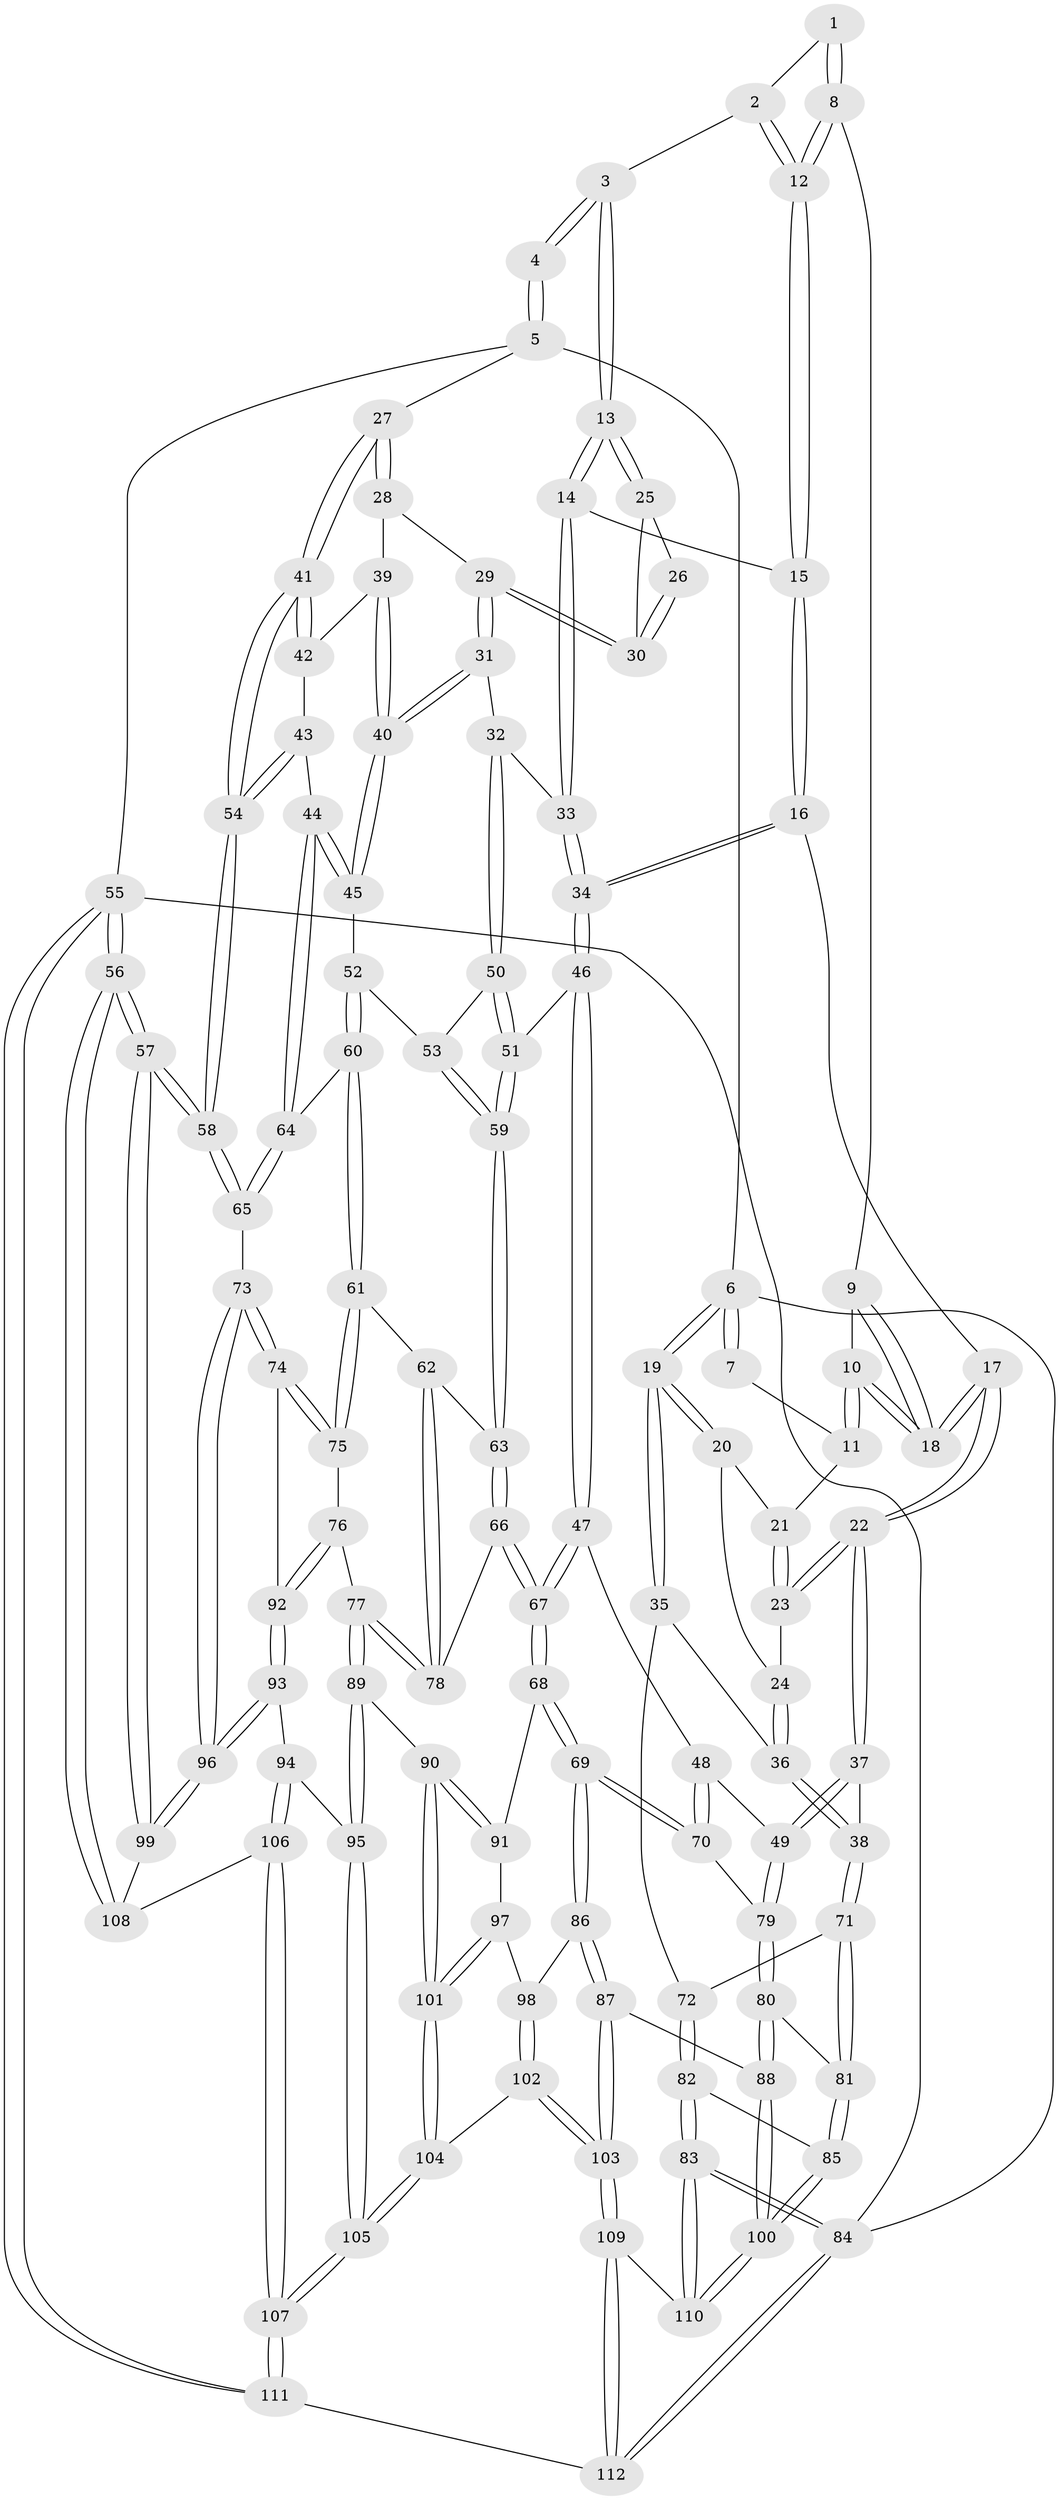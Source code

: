 // Generated by graph-tools (version 1.1) at 2025/38/03/09/25 02:38:34]
// undirected, 112 vertices, 277 edges
graph export_dot {
graph [start="1"]
  node [color=gray90,style=filled];
  1 [pos="+0.41377702126421373+0"];
  2 [pos="+0.5730619229215254+0"];
  3 [pos="+0.627507709463053+0"];
  4 [pos="+1+0"];
  5 [pos="+1+0"];
  6 [pos="+0+0"];
  7 [pos="+0.2223223108017171+0"];
  8 [pos="+0.40764552324300374+0"];
  9 [pos="+0.38324877184973105+0.032254501790887825"];
  10 [pos="+0.2565689681314219+0.07517047375856568"];
  11 [pos="+0.2077248403646554+0.028776927108990914"];
  12 [pos="+0.492971769472022+0.13575142884141367"];
  13 [pos="+0.6270768171986032+0.14786182830429692"];
  14 [pos="+0.6251480763018785+0.14931991691275753"];
  15 [pos="+0.5023776862104538+0.15898043428210934"];
  16 [pos="+0.40845312444148185+0.23918123756080498"];
  17 [pos="+0.336923067820903+0.24252674824530962"];
  18 [pos="+0.3281553741012329+0.19931757364749755"];
  19 [pos="+0+0"];
  20 [pos="+0.09501266030613943+0.08952899754764586"];
  21 [pos="+0.1942511715933641+0.04319050919552635"];
  22 [pos="+0.311511451855153+0.2631166224748965"];
  23 [pos="+0.17302220382110564+0.21400426645868303"];
  24 [pos="+0.06556712618843284+0.22050849565071884"];
  25 [pos="+0.659052466799283+0.15159589289469114"];
  26 [pos="+1+0"];
  27 [pos="+1+0"];
  28 [pos="+0.8940535196422758+0.24888384652485918"];
  29 [pos="+0.7588878093128416+0.18862992412178423"];
  30 [pos="+0.7576017244132971+0.18695641237212535"];
  31 [pos="+0.7399362588896771+0.31142385752581037"];
  32 [pos="+0.6625224008884412+0.3405576237827203"];
  33 [pos="+0.6230171831743622+0.25946049433005275"];
  34 [pos="+0.49582854075555327+0.3382887967014641"];
  35 [pos="+0+0.2950075777439814"];
  36 [pos="+0.04780950335190737+0.23163772711266542"];
  37 [pos="+0.2550400492955968+0.45356074342176783"];
  38 [pos="+0.23163680917944168+0.4565019208281414"];
  39 [pos="+0.8915511394890407+0.2971701807167971"];
  40 [pos="+0.817599338815855+0.3607465551041254"];
  41 [pos="+1+0.40960145813438104"];
  42 [pos="+0.904523293186546+0.3097956959683419"];
  43 [pos="+0.9411924993912472+0.41659741612340995"];
  44 [pos="+0.8816008584085986+0.47201896705679297"];
  45 [pos="+0.816957223839612+0.364561217389388"];
  46 [pos="+0.5310610950403718+0.4426532136979914"];
  47 [pos="+0.526877892774301+0.44625607376575094"];
  48 [pos="+0.5262493981933781+0.4464700222540645"];
  49 [pos="+0.2663965784975309+0.46381592937530486"];
  50 [pos="+0.6453484114843939+0.39657186213572776"];
  51 [pos="+0.5332519369716022+0.44272818263335495"];
  52 [pos="+0.7292422774041026+0.45316279392956943"];
  53 [pos="+0.7221529665116037+0.45043343711866873"];
  54 [pos="+1+0.4531107345535452"];
  55 [pos="+1+1"];
  56 [pos="+1+1"];
  57 [pos="+1+0.7047339413411688"];
  58 [pos="+1+0.6600630118527655"];
  59 [pos="+0.6280660127867748+0.5424349597034934"];
  60 [pos="+0.7694053252638281+0.5241939187563055"];
  61 [pos="+0.7610436484199811+0.5380314871021873"];
  62 [pos="+0.7371980771098354+0.5513062690890541"];
  63 [pos="+0.6365067974081101+0.5618430717344657"];
  64 [pos="+0.8735972167308577+0.5212345489871132"];
  65 [pos="+0.9789028936722594+0.6335705557293393"];
  66 [pos="+0.6157855485794621+0.6383319076477758"];
  67 [pos="+0.5287898163602237+0.6641398916695755"];
  68 [pos="+0.5249867604068046+0.6675867032389536"];
  69 [pos="+0.42259737975697415+0.6781691142147741"];
  70 [pos="+0.39016866226970615+0.6324857656683559"];
  71 [pos="+0.0905845105503219+0.5104428534089783"];
  72 [pos="+0+0.46907714757609104"];
  73 [pos="+0.8741907255875415+0.6927667629830836"];
  74 [pos="+0.8212000235915444+0.6899121135026659"];
  75 [pos="+0.7703092647568001+0.5851867255102462"];
  76 [pos="+0.7022890287595906+0.6874894267673489"];
  77 [pos="+0.6959106769815743+0.6882221616909777"];
  78 [pos="+0.6798592755965938+0.671141425746864"];
  79 [pos="+0.3121126100490905+0.5723819883366981"];
  80 [pos="+0.22196626469428607+0.6937725147039593"];
  81 [pos="+0.1387406206340364+0.7134198760810175"];
  82 [pos="+0+0.6774278167520955"];
  83 [pos="+0+1"];
  84 [pos="+0+1"];
  85 [pos="+0.12622886762334665+0.7351592119251992"];
  86 [pos="+0.41546507707083014+0.6960728025679971"];
  87 [pos="+0.3540866018637424+0.8078233799491309"];
  88 [pos="+0.3510541142115563+0.8070085176971621"];
  89 [pos="+0.677339433886904+0.776929492240819"];
  90 [pos="+0.6434493446337493+0.7821621561574738"];
  91 [pos="+0.5438210826691847+0.7090078413310126"];
  92 [pos="+0.813836433843348+0.6924807742186238"];
  93 [pos="+0.7455229652402856+0.8266315574385996"];
  94 [pos="+0.7442423212649966+0.8271344448589042"];
  95 [pos="+0.6953131177213234+0.7969762732088979"];
  96 [pos="+0.8591302845213942+0.8317835096041812"];
  97 [pos="+0.5401283664162998+0.8007193487653411"];
  98 [pos="+0.5138367408715904+0.8137519158129385"];
  99 [pos="+0.8645653852769589+0.8390419794267566"];
  100 [pos="+0.13237146339125413+0.8372402814897845"];
  101 [pos="+0.5887897317220634+0.8335134397048746"];
  102 [pos="+0.47319035444523616+0.8597185992694255"];
  103 [pos="+0.37941335134740656+0.8802553818139317"];
  104 [pos="+0.5886105917881899+0.9094463356932045"];
  105 [pos="+0.606011589456799+0.9433786860384132"];
  106 [pos="+0.7228784909099488+1"];
  107 [pos="+0.6566153782357068+1"];
  108 [pos="+0.8848103715828403+0.9094410774275079"];
  109 [pos="+0.3326520227000602+1"];
  110 [pos="+0.12053739542185232+0.8648698265485621"];
  111 [pos="+0.6428205665016938+1"];
  112 [pos="+0.33539524057013215+1"];
  1 -- 2;
  1 -- 8;
  1 -- 8;
  2 -- 3;
  2 -- 12;
  2 -- 12;
  3 -- 4;
  3 -- 4;
  3 -- 13;
  3 -- 13;
  4 -- 5;
  4 -- 5;
  5 -- 6;
  5 -- 27;
  5 -- 55;
  6 -- 7;
  6 -- 7;
  6 -- 19;
  6 -- 19;
  6 -- 84;
  7 -- 11;
  8 -- 9;
  8 -- 12;
  8 -- 12;
  9 -- 10;
  9 -- 18;
  9 -- 18;
  10 -- 11;
  10 -- 11;
  10 -- 18;
  10 -- 18;
  11 -- 21;
  12 -- 15;
  12 -- 15;
  13 -- 14;
  13 -- 14;
  13 -- 25;
  13 -- 25;
  14 -- 15;
  14 -- 33;
  14 -- 33;
  15 -- 16;
  15 -- 16;
  16 -- 17;
  16 -- 34;
  16 -- 34;
  17 -- 18;
  17 -- 18;
  17 -- 22;
  17 -- 22;
  19 -- 20;
  19 -- 20;
  19 -- 35;
  19 -- 35;
  20 -- 21;
  20 -- 24;
  21 -- 23;
  21 -- 23;
  22 -- 23;
  22 -- 23;
  22 -- 37;
  22 -- 37;
  23 -- 24;
  24 -- 36;
  24 -- 36;
  25 -- 26;
  25 -- 30;
  26 -- 30;
  26 -- 30;
  27 -- 28;
  27 -- 28;
  27 -- 41;
  27 -- 41;
  28 -- 29;
  28 -- 39;
  29 -- 30;
  29 -- 30;
  29 -- 31;
  29 -- 31;
  31 -- 32;
  31 -- 40;
  31 -- 40;
  32 -- 33;
  32 -- 50;
  32 -- 50;
  33 -- 34;
  33 -- 34;
  34 -- 46;
  34 -- 46;
  35 -- 36;
  35 -- 72;
  36 -- 38;
  36 -- 38;
  37 -- 38;
  37 -- 49;
  37 -- 49;
  38 -- 71;
  38 -- 71;
  39 -- 40;
  39 -- 40;
  39 -- 42;
  40 -- 45;
  40 -- 45;
  41 -- 42;
  41 -- 42;
  41 -- 54;
  41 -- 54;
  42 -- 43;
  43 -- 44;
  43 -- 54;
  43 -- 54;
  44 -- 45;
  44 -- 45;
  44 -- 64;
  44 -- 64;
  45 -- 52;
  46 -- 47;
  46 -- 47;
  46 -- 51;
  47 -- 48;
  47 -- 67;
  47 -- 67;
  48 -- 49;
  48 -- 70;
  48 -- 70;
  49 -- 79;
  49 -- 79;
  50 -- 51;
  50 -- 51;
  50 -- 53;
  51 -- 59;
  51 -- 59;
  52 -- 53;
  52 -- 60;
  52 -- 60;
  53 -- 59;
  53 -- 59;
  54 -- 58;
  54 -- 58;
  55 -- 56;
  55 -- 56;
  55 -- 111;
  55 -- 111;
  55 -- 84;
  56 -- 57;
  56 -- 57;
  56 -- 108;
  56 -- 108;
  57 -- 58;
  57 -- 58;
  57 -- 99;
  57 -- 99;
  58 -- 65;
  58 -- 65;
  59 -- 63;
  59 -- 63;
  60 -- 61;
  60 -- 61;
  60 -- 64;
  61 -- 62;
  61 -- 75;
  61 -- 75;
  62 -- 63;
  62 -- 78;
  62 -- 78;
  63 -- 66;
  63 -- 66;
  64 -- 65;
  64 -- 65;
  65 -- 73;
  66 -- 67;
  66 -- 67;
  66 -- 78;
  67 -- 68;
  67 -- 68;
  68 -- 69;
  68 -- 69;
  68 -- 91;
  69 -- 70;
  69 -- 70;
  69 -- 86;
  69 -- 86;
  70 -- 79;
  71 -- 72;
  71 -- 81;
  71 -- 81;
  72 -- 82;
  72 -- 82;
  73 -- 74;
  73 -- 74;
  73 -- 96;
  73 -- 96;
  74 -- 75;
  74 -- 75;
  74 -- 92;
  75 -- 76;
  76 -- 77;
  76 -- 92;
  76 -- 92;
  77 -- 78;
  77 -- 78;
  77 -- 89;
  77 -- 89;
  79 -- 80;
  79 -- 80;
  80 -- 81;
  80 -- 88;
  80 -- 88;
  81 -- 85;
  81 -- 85;
  82 -- 83;
  82 -- 83;
  82 -- 85;
  83 -- 84;
  83 -- 84;
  83 -- 110;
  83 -- 110;
  84 -- 112;
  84 -- 112;
  85 -- 100;
  85 -- 100;
  86 -- 87;
  86 -- 87;
  86 -- 98;
  87 -- 88;
  87 -- 103;
  87 -- 103;
  88 -- 100;
  88 -- 100;
  89 -- 90;
  89 -- 95;
  89 -- 95;
  90 -- 91;
  90 -- 91;
  90 -- 101;
  90 -- 101;
  91 -- 97;
  92 -- 93;
  92 -- 93;
  93 -- 94;
  93 -- 96;
  93 -- 96;
  94 -- 95;
  94 -- 106;
  94 -- 106;
  95 -- 105;
  95 -- 105;
  96 -- 99;
  96 -- 99;
  97 -- 98;
  97 -- 101;
  97 -- 101;
  98 -- 102;
  98 -- 102;
  99 -- 108;
  100 -- 110;
  100 -- 110;
  101 -- 104;
  101 -- 104;
  102 -- 103;
  102 -- 103;
  102 -- 104;
  103 -- 109;
  103 -- 109;
  104 -- 105;
  104 -- 105;
  105 -- 107;
  105 -- 107;
  106 -- 107;
  106 -- 107;
  106 -- 108;
  107 -- 111;
  107 -- 111;
  109 -- 110;
  109 -- 112;
  109 -- 112;
  111 -- 112;
}
